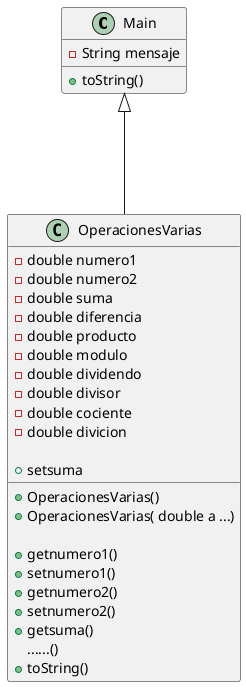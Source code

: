 @startuml
class  Main {
    - String mensaje
    + toString()
}
class OperacionesVarias{
    - double numero1
    - double numero2
    - double suma
    - double diferencia
    - double producto
    - double modulo
    - double dividendo
    - double divisor
    - double cociente
    - double divicion
    + OperacionesVarias()
    + OperacionesVarias( double a ...)

    + getnumero1()
    + setnumero1()
    + getnumero2()
    + setnumero2()
    + getsuma()
    + setsuma
    ......()
    + toString()

    }

    Main <|---OperacionesVarias

@enduml